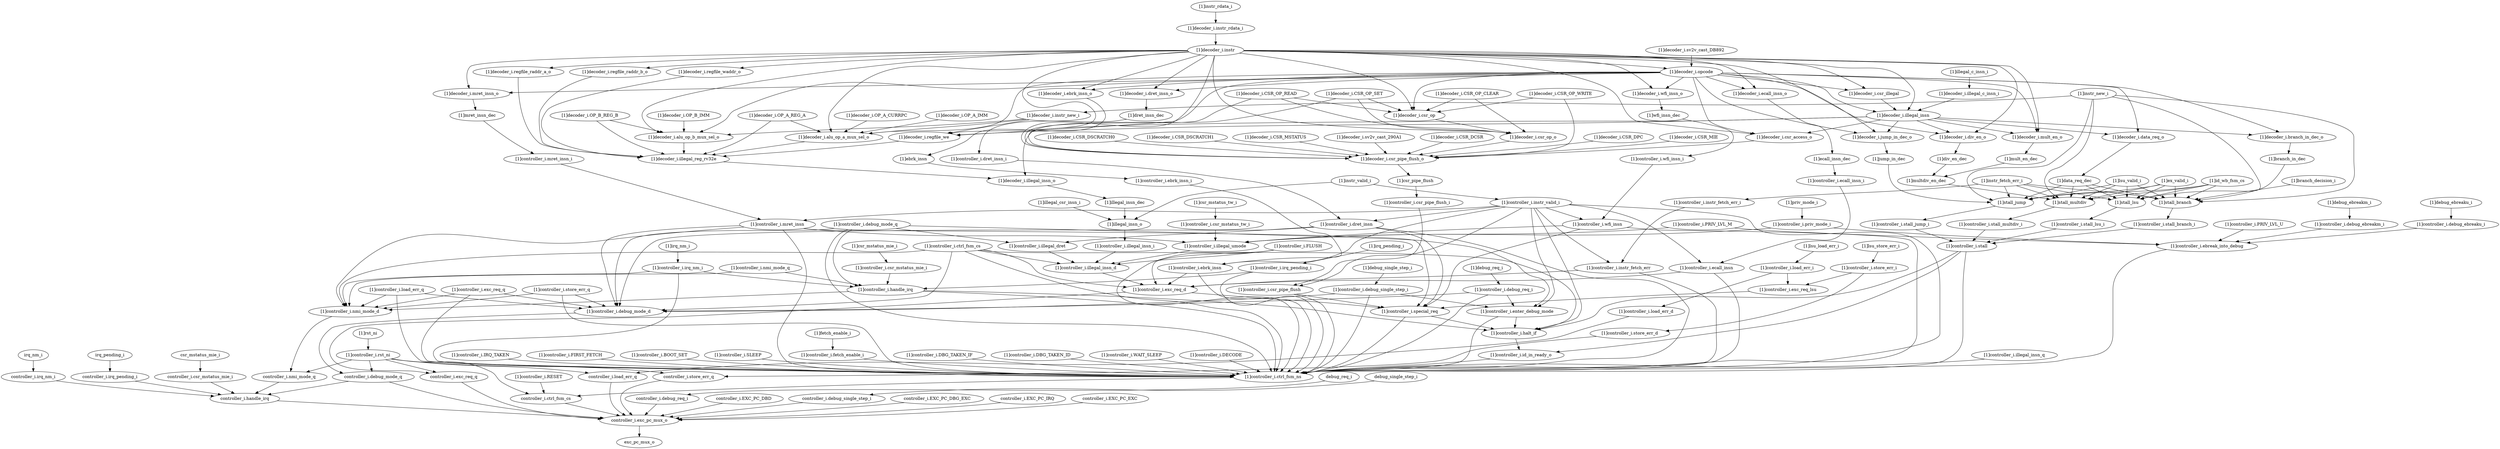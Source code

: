 strict digraph "" {
	"[1]decoder_i.regfile_waddr_o"	 [complexity=46,
		importance=0.599886402201,
		rank=0.0130410087435];
	"[1]decoder_i.illegal_reg_rv32e"	 [complexity=37,
		importance=0.59838646746,
		rank=0.0161726072286];
	"[1]decoder_i.regfile_waddr_o" -> "[1]decoder_i.illegal_reg_rv32e";
	"[1]controller_i.store_err_d"	 [complexity=5,
		importance=0.0762024153517,
		rank=0.0152404830703];
	"controller_i.store_err_q"	 [complexity=3,
		importance=0.0741454838726,
		rank=0.0247151612909];
	"[1]controller_i.store_err_d" -> "controller_i.store_err_q";
	"[1]controller_i.debug_mode_q"	 [complexity=11,
		importance=0.0621267290072,
		rank=0.0056478844552];
	"[1]controller_i.debug_mode_d"	 [complexity=9,
		importance=0.0593962384299,
		rank=0.00659958204777];
	"[1]controller_i.debug_mode_q" -> "[1]controller_i.debug_mode_d";
	"[1]controller_i.enter_debug_mode"	 [complexity=12,
		importance=0.755379942669,
		rank=0.0629483285557];
	"[1]controller_i.debug_mode_q" -> "[1]controller_i.enter_debug_mode";
	"[1]controller_i.ctrl_fsm_ns"	 [complexity=3,
		importance=0.180592972831,
		rank=0.0601976576104];
	"[1]controller_i.debug_mode_q" -> "[1]controller_i.ctrl_fsm_ns";
	"[1]controller_i.handle_irq"	 [complexity=12,
		importance=0.568580116143,
		rank=0.0473816763452];
	"[1]controller_i.debug_mode_q" -> "[1]controller_i.handle_irq";
	"[1]controller_i.illegal_dret"	 [complexity=30,
		importance=0.582120918192,
		rank=0.0194040306064];
	"[1]controller_i.debug_mode_q" -> "[1]controller_i.illegal_dret";
	"[1]decoder_i.ecall_insn_o"	 [complexity=27,
		importance=0.583429841609,
		rank=0.0216085126522];
	"[1]ecall_insn_dec"	 [complexity=27,
		importance=0.58192305296,
		rank=0.0215527056652];
	"[1]decoder_i.ecall_insn_o" -> "[1]ecall_insn_dec";
	"[1]debug_ebreaku_i"	 [complexity=12,
		importance=0.189444044341,
		rank=0.0157870036951];
	"[1]controller_i.debug_ebreaku_i"	 [complexity=12,
		importance=0.187948081651,
		rank=0.0156623401375];
	"[1]debug_ebreaku_i" -> "[1]controller_i.debug_ebreaku_i";
	"[1]controller_i.store_err_i"	 [complexity=7,
		importance=0.0784463762242,
		rank=0.0112066251749];
	"[1]controller_i.store_err_i" -> "[1]controller_i.store_err_d";
	"[1]controller_i.exc_req_lsu"	 [complexity=17,
		importance=0.573065696387,
		rank=0.0337097468463];
	"[1]controller_i.store_err_i" -> "[1]controller_i.exc_req_lsu";
	"controller_i.nmi_mode_q"	 [complexity=7,
		importance=0.0572152611293,
		rank=0.00817360873275];
	"controller_i.handle_irq"	 [complexity=1,
		importance=0.0544241891674,
		rank=0.0544241891674];
	"controller_i.nmi_mode_q" -> "controller_i.handle_irq";
	"[1]controller_i.store_err_q"	 [complexity=12,
		importance=0.062034213474,
		rank=0.0051695177895];
	"[1]controller_i.store_err_q" -> "[1]controller_i.debug_mode_d";
	"[1]controller_i.nmi_mode_d"	 [complexity=9,
		importance=0.0595783046332,
		rank=0.00661981162591];
	"[1]controller_i.store_err_q" -> "[1]controller_i.nmi_mode_d";
	"[1]controller_i.store_err_q" -> "[1]controller_i.ctrl_fsm_ns";
	"[1]controller_i.ebrk_insn_i"	 [complexity=27,
		importance=0.579673678706,
		rank=0.0214693955076];
	"[1]controller_i.ebrk_insn"	 [complexity=24,
		importance=0.577053070474,
		rank=0.0240438779364];
	"[1]controller_i.ebrk_insn_i" -> "[1]controller_i.ebrk_insn";
	"[1]instr_valid_i"	 [complexity=13,
		importance=0.0656307666505,
		rank=0.00504852051158];
	"[1]controller_i.instr_valid_i"	 [complexity=13,
		importance=0.0641348039601,
		rank=0.00493344645847];
	"[1]instr_valid_i" -> "[1]controller_i.instr_valid_i";
	"[1]illegal_insn_o"	 [complexity=30,
		importance=0.587454033873,
		rank=0.0195818011291];
	"[1]instr_valid_i" -> "[1]illegal_insn_o";
	"controller_i.debug_mode_q"	 [complexity=7,
		importance=0.0571546797447,
		rank=0.00816495424925];
	"[1]controller_i.debug_mode_d" -> "controller_i.debug_mode_q";
	"controller_i.debug_req_i"	 [complexity=2,
		importance=0.0226746776806,
		rank=0.0113373388403];
	"controller_i.exc_pc_mux_o"	 [complexity=0,
		importance=0.0102153584041,
		rank=0.0];
	"controller_i.debug_req_i" -> "controller_i.exc_pc_mux_o";
	"[1]controller_i.instr_valid_i" -> "[1]controller_i.ebrk_insn";
	"[1]controller_i.instr_valid_i" -> "[1]controller_i.enter_debug_mode";
	"[1]controller_i.csr_pipe_flush"	 [complexity=17,
		importance=0.574475283422,
		rank=0.0337926637307];
	"[1]controller_i.instr_valid_i" -> "[1]controller_i.csr_pipe_flush";
	"[1]controller_i.halt_if"	 [complexity=7,
		importance=0.188410906332,
		rank=0.0269158437617];
	"[1]controller_i.instr_valid_i" -> "[1]controller_i.halt_if";
	"[1]controller_i.instr_valid_i" -> "[1]controller_i.ctrl_fsm_ns";
	"[1]controller_i.wfi_insn"	 [complexity=36,
		importance=0.586957797137,
		rank=0.0163043832538];
	"[1]controller_i.instr_valid_i" -> "[1]controller_i.wfi_insn";
	"[1]controller_i.ecall_insn"	 [complexity=24,
		importance=0.577053070474,
		rank=0.0240438779364];
	"[1]controller_i.instr_valid_i" -> "[1]controller_i.ecall_insn";
	"[1]controller_i.instr_fetch_err"	 [complexity=24,
		importance=0.57651043981,
		rank=0.0240212683254];
	"[1]controller_i.instr_valid_i" -> "[1]controller_i.instr_fetch_err";
	"[1]controller_i.mret_insn"	 [complexity=10,
		importance=0.0622648421786,
		rank=0.00622648421786];
	"[1]controller_i.instr_valid_i" -> "[1]controller_i.mret_insn";
	"[1]controller_i.dret_insn"	 [complexity=10,
		importance=0.0622648421786,
		rank=0.00622648421786];
	"[1]controller_i.instr_valid_i" -> "[1]controller_i.dret_insn";
	"[1]decoder_i.illegal_insn"	 [complexity=20,
		importance=0.585321297847,
		rank=0.0292660648923];
	"[1]decoder_i.mult_en_o"	 [complexity=22,
		importance=0.584187969326,
		rank=0.0265539986057];
	"[1]decoder_i.illegal_insn" -> "[1]decoder_i.mult_en_o";
	"[1]decoder_i.regfile_we"	 [complexity=46,
		importance=0.600369169379,
		rank=0.0130515036821];
	"[1]decoder_i.illegal_insn" -> "[1]decoder_i.regfile_we";
	"[1]decoder_i.branch_in_dec_o"	 [complexity=19,
		importance=0.581895022324,
		rank=0.0306260538065];
	"[1]decoder_i.illegal_insn" -> "[1]decoder_i.branch_in_dec_o";
	"[1]decoder_i.csr_access_o"	 [complexity=28,
		importance=1.78899445088,
		rank=0.0638926589599];
	"[1]decoder_i.illegal_insn" -> "[1]decoder_i.csr_access_o";
	"[1]decoder_i.illegal_insn_o"	 [complexity=34,
		importance=0.593355296744,
		rank=0.0174516263748];
	"[1]decoder_i.illegal_insn" -> "[1]decoder_i.illegal_insn_o";
	"[1]decoder_i.jump_in_dec_o"	 [complexity=19,
		importance=0.581662747384,
		rank=0.0306138288097];
	"[1]decoder_i.illegal_insn" -> "[1]decoder_i.jump_in_dec_o";
	"[1]decoder_i.div_en_o"	 [complexity=22,
		importance=0.584187969326,
		rank=0.0265539986057];
	"[1]decoder_i.illegal_insn" -> "[1]decoder_i.div_en_o";
	"[1]decoder_i.data_req_o"	 [complexity=21,
		importance=1.15929060167,
		rank=0.055204314365];
	"[1]decoder_i.illegal_insn" -> "[1]decoder_i.data_req_o";
	"[1]controller_i.debug_single_step_i"	 [complexity=11,
		importance=0.121036437732,
		rank=0.0110033125211];
	"[1]controller_i.debug_single_step_i" -> "[1]controller_i.debug_mode_d";
	"[1]controller_i.debug_single_step_i" -> "[1]controller_i.enter_debug_mode";
	"[1]controller_i.debug_single_step_i" -> "[1]controller_i.ctrl_fsm_ns";
	"[1]debug_req_i"	 [complexity=11,
		importance=0.122532400423,
		rank=0.0111393091293];
	"[1]controller_i.debug_req_i"	 [complexity=11,
		importance=0.121036437732,
		rank=0.0110033125211];
	"[1]debug_req_i" -> "[1]controller_i.debug_req_i";
	"[1]decoder_i.CSR_DPC"	 [complexity=32,
		importance=0.597254109776,
		rank=0.0186641909305];
	"[1]decoder_i.csr_pipe_flush_o"	 [complexity=20,
		importance=0.595758147085,
		rank=0.0297879073543];
	"[1]decoder_i.CSR_DPC" -> "[1]decoder_i.csr_pipe_flush_o";
	"controller_i.csr_mstatus_mie_i"	 [complexity=7,
		importance=0.0566681500399,
		rank=0.0080954500057];
	"controller_i.csr_mstatus_mie_i" -> "controller_i.handle_irq";
	"[1]controller_i.RESET"	 [complexity=3,
		importance=0.165418506762,
		rank=0.0551395022539];
	"controller_i.ctrl_fsm_cs"	 [complexity=1,
		importance=0.163922544071,
		rank=0.163922544071];
	"[1]controller_i.RESET" -> "controller_i.ctrl_fsm_cs";
	"[1]instr_rdata_i"	 [complexity=19,
		importance=0.0766864012793,
		rank=0.00403612638312];
	"[1]decoder_i.instr_rdata_i"	 [complexity=19,
		importance=0.0751904385889,
		rank=0.00395739150468];
	"[1]instr_rdata_i" -> "[1]decoder_i.instr_rdata_i";
	"[1]instr_new_i"	 [complexity=19,
		importance=0.579112484216,
		rank=0.0304796044324];
	"[1]decoder_i.instr_new_i"	 [complexity=49,
		importance=3.61203721592,
		rank=0.0737150452228];
	"[1]instr_new_i" -> "[1]decoder_i.instr_new_i";
	"[1]stall_lsu"	 [complexity=17,
		importance=0.576824924258,
		rank=0.0339308778975];
	"[1]instr_new_i" -> "[1]stall_lsu";
	"[1]stall_jump"	 [complexity=17,
		importance=0.577616521526,
		rank=0.0339774424427];
	"[1]instr_new_i" -> "[1]stall_jump";
	"[1]stall_branch"	 [complexity=17,
		importance=0.577841786472,
		rank=0.0339906933219];
	"[1]instr_new_i" -> "[1]stall_branch";
	"[1]stall_multdiv"	 [complexity=17,
		importance=0.577406386894,
		rank=0.033965081582];
	"[1]instr_new_i" -> "[1]stall_multdiv";
	"[1]rst_ni"	 [complexity=8,
		importance=0.117394784643,
		rank=0.0146743480804];
	"[1]controller_i.rst_ni"	 [complexity=8,
		importance=0.115898821953,
		rank=0.0144873527441];
	"[1]rst_ni" -> "[1]controller_i.rst_ni";
	"[1]controller_i.ebrk_insn" -> "[1]controller_i.ctrl_fsm_ns";
	"[1]controller_i.exc_req_d"	 [complexity=17,
		importance=0.574184466725,
		rank=0.0337755568662];
	"[1]controller_i.ebrk_insn" -> "[1]controller_i.exc_req_d";
	"[1]decoder_i.csr_op"	 [complexity=35,
		importance=8.94977306667,
		rank=0.255707801905];
	"[1]decoder_i.csr_op_o"	 [complexity=28,
		importance=2.98239498734,
		rank=0.106514106691];
	"[1]decoder_i.csr_op" -> "[1]decoder_i.csr_op_o";
	"[1]mult_en_dec"	 [complexity=22,
		importance=0.582449891109,
		rank=0.0264749950504];
	"[1]decoder_i.mult_en_o" -> "[1]mult_en_dec";
	"[1]controller_i.enter_debug_mode" -> "[1]controller_i.halt_if";
	"[1]controller_i.enter_debug_mode" -> "[1]controller_i.ctrl_fsm_ns";
	"[1]controller_i.ctrl_fsm_cs"	 [complexity=10,
		importance=0.24827712173,
		rank=0.024827712173];
	"[1]controller_i.ctrl_fsm_cs" -> "[1]controller_i.debug_mode_d";
	"[1]controller_i.ctrl_fsm_cs" -> "[1]controller_i.nmi_mode_d";
	"[1]controller_i.ctrl_fsm_cs" -> "[1]controller_i.halt_if";
	"[1]controller_i.ctrl_fsm_cs" -> "[1]controller_i.ctrl_fsm_ns";
	"[1]controller_i.ctrl_fsm_cs" -> "[1]controller_i.exc_req_d";
	"[1]controller_i.illegal_insn_d"	 [complexity=24,
		importance=0.580369831338,
		rank=0.0241820763058];
	"[1]controller_i.ctrl_fsm_cs" -> "[1]controller_i.illegal_insn_d";
	"[1]controller_i.debug_req_i" -> "[1]controller_i.debug_mode_d";
	"[1]controller_i.debug_req_i" -> "[1]controller_i.enter_debug_mode";
	"[1]controller_i.debug_req_i" -> "[1]controller_i.ctrl_fsm_ns";
	"[1]ex_valid_i"	 [complexity=21,
		importance=0.579112484216,
		rank=0.0275767849627];
	"[1]ex_valid_i" -> "[1]stall_lsu";
	"[1]ex_valid_i" -> "[1]stall_jump";
	"[1]ex_valid_i" -> "[1]stall_branch";
	"[1]ex_valid_i" -> "[1]stall_multdiv";
	"[1]controller_i.csr_pipe_flush" -> "[1]controller_i.ctrl_fsm_ns";
	"[1]controller_i.special_req"	 [complexity=10,
		importance=0.570541280968,
		rank=0.0570541280968];
	"[1]controller_i.csr_pipe_flush" -> "[1]controller_i.special_req";
	"controller_i.EXC_PC_DBD"	 [complexity=4,
		importance=0.0321420379026,
		rank=0.00803550947566];
	"controller_i.EXC_PC_DBD" -> "controller_i.exc_pc_mux_o";
	"[1]decoder_i.instr_new_i" -> "[1]decoder_i.regfile_we";
	"[1]decoder_i.alu_op_a_mux_sel_o"	 [complexity=46,
		importance=0.602488925264,
		rank=0.0130975853318];
	"[1]decoder_i.instr_new_i" -> "[1]decoder_i.alu_op_a_mux_sel_o";
	"[1]decoder_i.alu_op_b_mux_sel_o"	 [complexity=46,
		importance=0.601750314151,
		rank=0.0130815285685];
	"[1]decoder_i.instr_new_i" -> "[1]decoder_i.alu_op_b_mux_sel_o";
	"[1]decoder_i.ebrk_insn_o"	 [complexity=27,
		importance=0.583429841609,
		rank=0.0216085126522];
	"[1]ebrk_insn"	 [complexity=27,
		importance=0.58192305296,
		rank=0.0215527056652];
	"[1]decoder_i.ebrk_insn_o" -> "[1]ebrk_insn";
	"[1]decoder_i.illegal_c_insn_i"	 [complexity=21,
		importance=0.587565258719,
		rank=0.0279792980342];
	"[1]decoder_i.illegal_c_insn_i" -> "[1]decoder_i.illegal_insn";
	"[1]illegal_c_insn_i"	 [complexity=21,
		importance=0.589061221409,
		rank=0.0280505343528];
	"[1]illegal_c_insn_i" -> "[1]decoder_i.illegal_c_insn_i";
	"[1]controller_i.nmi_mode_d" -> "controller_i.nmi_mode_q";
	"[1]controller_i.dret_insn_i"	 [complexity=13,
		importance=0.0648854504104,
		rank=0.00499118849311];
	"[1]controller_i.dret_insn_i" -> "[1]controller_i.dret_insn";
	"[1]decoder_i.regfile_we" -> "[1]decoder_i.illegal_reg_rv32e";
	"[1]csr_mstatus_tw_i"	 [complexity=36,
		importance=0.587829116951,
		rank=0.016328586582];
	"[1]controller_i.csr_mstatus_tw_i"	 [complexity=36,
		importance=0.58633315426,
		rank=0.0162870320628];
	"[1]csr_mstatus_tw_i" -> "[1]controller_i.csr_mstatus_tw_i";
	"[1]controller_i.illegal_insn_q"	 [complexity=4,
		importance=0.183751897156,
		rank=0.045937974289];
	"[1]controller_i.illegal_insn_q" -> "[1]controller_i.ctrl_fsm_ns";
	"[1]decoder_i.OP_A_IMM"	 [complexity=52,
		importance=1.80896273848,
		rank=0.0347877449708];
	"[1]decoder_i.OP_A_IMM" -> "[1]decoder_i.alu_op_a_mux_sel_o";
	"[1]controller_i.ecall_insn_i"	 [complexity=27,
		importance=0.579673678706,
		rank=0.0214693955076];
	"[1]ecall_insn_dec" -> "[1]controller_i.ecall_insn_i";
	"[1]decoder_i.CSR_OP_WRITE"	 [complexity=37,
		importance=8.95126902936,
		rank=0.241926189983];
	"[1]decoder_i.CSR_OP_WRITE" -> "[1]decoder_i.csr_op";
	"[1]decoder_i.CSR_OP_WRITE" -> "[1]decoder_i.csr_pipe_flush_o";
	"[1]controller_i.instr_fetch_err_i"	 [complexity=27,
		importance=0.578045770826,
		rank=0.0214091026232];
	"[1]controller_i.instr_fetch_err_i" -> "[1]controller_i.instr_fetch_err";
	"[1]decoder_i.regfile_raddr_a_o"	 [complexity=46,
		importance=0.599886402201,
		rank=0.0130410087435];
	"[1]decoder_i.regfile_raddr_a_o" -> "[1]decoder_i.illegal_reg_rv32e";
	"[1]branch_in_dec"	 [complexity=19,
		importance=0.580190199442,
		rank=0.0305363262864];
	"[1]decoder_i.branch_in_dec_o" -> "[1]branch_in_dec";
	"[1]controller_i.IRQ_TAKEN"	 [complexity=9,
		importance=0.543274881184,
		rank=0.0603638756871];
	"[1]controller_i.IRQ_TAKEN" -> "[1]controller_i.ctrl_fsm_ns";
	"[1]controller_i.FIRST_FETCH"	 [complexity=7,
		importance=0.362681908353,
		rank=0.0518117011933];
	"[1]controller_i.FIRST_FETCH" -> "[1]controller_i.ctrl_fsm_ns";
	"[1]controller_i.stall_lsu_i"	 [complexity=17,
		importance=0.574740935951,
		rank=0.03380829035];
	"[1]stall_lsu" -> "[1]controller_i.stall_lsu_i";
	"[1]decoder_i.illegal_reg_rv32e" -> "[1]decoder_i.illegal_insn_o";
	"[1]controller_i.BOOT_SET"	 [complexity=5,
		importance=0.182088935522,
		rank=0.0364177871043];
	"[1]controller_i.BOOT_SET" -> "[1]controller_i.ctrl_fsm_ns";
	"[1]controller_i.illegal_insn_i"	 [complexity=30,
		importance=0.583727918247,
		rank=0.0194575972749];
	"[1]illegal_insn_o" -> "[1]controller_i.illegal_insn_i";
	"[1]controller_i.SLEEP"	 [complexity=5,
		importance=0.182088935522,
		rank=0.0364177871043];
	"[1]controller_i.SLEEP" -> "[1]controller_i.ctrl_fsm_ns";
	"[1]controller_i.csr_mstatus_mie_i"	 [complexity=18,
		importance=0.570824077015,
		rank=0.0317124487231];
	"[1]controller_i.csr_mstatus_mie_i" -> "[1]controller_i.handle_irq";
	"[1]decoder_i.csr_access_o" -> "[1]decoder_i.csr_pipe_flush_o";
	"[1]controller_i.priv_mode_i"	 [complexity=12,
		importance=0.187948081651,
		rank=0.0156623401375];
	"[1]controller_i.illegal_umode"	 [complexity=30,
		importance=0.584089193388,
		rank=0.0194696397796];
	"[1]controller_i.priv_mode_i" -> "[1]controller_i.illegal_umode";
	"[1]controller_i.ebreak_into_debug"	 [complexity=5,
		importance=0.185704120778,
		rank=0.0371408241556];
	"[1]controller_i.priv_mode_i" -> "[1]controller_i.ebreak_into_debug";
	"controller_i.debug_mode_q" -> "controller_i.handle_irq";
	"controller_i.debug_mode_q" -> "controller_i.exc_pc_mux_o";
	"[1]decoder_i.CSR_MIE"	 [complexity=26,
		importance=0.597254109776,
		rank=0.0229713119145];
	"[1]decoder_i.CSR_MIE" -> "[1]decoder_i.csr_pipe_flush_o";
	"[1]decoder_i.dret_insn_o"	 [complexity=13,
		importance=0.0686416133136,
		rank=0.00528012410105];
	"[1]dret_insn_dec"	 [complexity=13,
		importance=0.0671348246648,
		rank=0.00516421728191];
	"[1]decoder_i.dret_insn_o" -> "[1]dret_insn_dec";
	"[1]decoder_i.wfi_insn_o"	 [complexity=39,
		importance=0.593334568272,
		rank=0.0152137068788];
	"[1]wfi_insn_dec"	 [complexity=39,
		importance=0.591827779623,
		rank=0.0151750712724];
	"[1]decoder_i.wfi_insn_o" -> "[1]wfi_insn_dec";
	"[1]id_wb_fsm_cs"	 [complexity=18,
		importance=1.15917679593,
		rank=0.0643987108849];
	"[1]id_wb_fsm_cs" -> "[1]stall_lsu";
	"[1]id_wb_fsm_cs" -> "[1]stall_jump";
	"[1]id_wb_fsm_cs" -> "[1]stall_branch";
	"[1]id_wb_fsm_cs" -> "[1]stall_multdiv";
	irq_nm_i	 [complexity=7,
		importance=0.0581641127303,
		rank=0.00830915896147];
	"controller_i.irq_nm_i"	 [complexity=7,
		importance=0.0566681500399,
		rank=0.0080954500057];
	irq_nm_i -> "controller_i.irq_nm_i";
	"[1]controller_i.PRIV_LVL_U"	 [complexity=12,
		importance=0.187200083469,
		rank=0.0156000069557];
	"[1]controller_i.PRIV_LVL_U" -> "[1]controller_i.ebreak_into_debug";
	"[1]controller_i.id_in_ready_o"	 [complexity=4,
		importance=0.183702277914,
		rank=0.0459255694785];
	"[1]controller_i.halt_if" -> "[1]controller_i.id_in_ready_o";
	"[1]decoder_i.CSR_DSCRATCH0"	 [complexity=32,
		importance=0.597254109776,
		rank=0.0186641909305];
	"[1]decoder_i.CSR_DSCRATCH0" -> "[1]decoder_i.csr_pipe_flush_o";
	"[1]controller_i.stall_branch_i"	 [complexity=17,
		importance=0.575079853124,
		rank=0.0338282266544];
	"[1]controller_i.stall"	 [complexity=12,
		importance=0.572202947571,
		rank=0.0476835789642];
	"[1]controller_i.stall_branch_i" -> "[1]controller_i.stall";
	"[1]controller_i.PRIV_LVL_M"	 [complexity=12,
		importance=0.187200083469,
		rank=0.0156000069557];
	"[1]controller_i.PRIV_LVL_M" -> "[1]controller_i.illegal_umode";
	"[1]controller_i.PRIV_LVL_M" -> "[1]controller_i.ebreak_into_debug";
	"[1]decoder_i.CSR_OP_READ"	 [complexity=37,
		importance=8.95126902936,
		rank=0.241926189983];
	"[1]decoder_i.CSR_OP_READ" -> "[1]decoder_i.csr_op";
	"[1]decoder_i.CSR_OP_READ" -> "[1]decoder_i.csr_pipe_flush_o";
	"[1]decoder_i.CSR_OP_READ" -> "[1]decoder_i.csr_op_o";
	"[1]controller_i.ctrl_fsm_ns" -> "controller_i.ctrl_fsm_cs";
	"[1]controller_i.exc_req_lsu" -> "[1]controller_i.special_req";
	exc_pc_mux_o	 [complexity=0,
		importance=0.00440282035758,
		rank=0.0];
	"[1]dret_insn_dec" -> "[1]controller_i.dret_insn_i";
	"[1]controller_i.illegal_umode" -> "[1]controller_i.illegal_insn_d";
	"[1]lsu_valid_i"	 [complexity=21,
		importance=0.579112484216,
		rank=0.0275767849627];
	"[1]lsu_valid_i" -> "[1]stall_lsu";
	"[1]lsu_valid_i" -> "[1]stall_jump";
	"[1]lsu_valid_i" -> "[1]stall_branch";
	"[1]lsu_valid_i" -> "[1]stall_multdiv";
	"[1]illegal_csr_insn_i"	 [complexity=34,
		importance=0.588949996563,
		rank=0.0173220587224];
	"[1]illegal_csr_insn_i" -> "[1]illegal_insn_o";
	"[1]decoder_i.CSR_DSCRATCH1"	 [complexity=32,
		importance=0.597254109776,
		rank=0.0186641909305];
	"[1]decoder_i.CSR_DSCRATCH1" -> "[1]decoder_i.csr_pipe_flush_o";
	"[1]fetch_enable_i"	 [complexity=4,
		importance=0.184332896394,
		rank=0.0460832240985];
	"[1]controller_i.fetch_enable_i"	 [complexity=4,
		importance=0.182836933704,
		rank=0.0457092334259];
	"[1]fetch_enable_i" -> "[1]controller_i.fetch_enable_i";
	"[1]data_req_dec"	 [complexity=21,
		importance=1.15758289693,
		rank=0.0551229950918];
	"[1]data_req_dec" -> "[1]stall_lsu";
	"[1]data_req_dec" -> "[1]stall_jump";
	"[1]data_req_dec" -> "[1]stall_branch";
	"[1]data_req_dec" -> "[1]stall_multdiv";
	"[1]controller_i.exc_req_d" -> "[1]controller_i.special_req";
	"controller_i.exc_req_q"	 [complexity=3,
		importance=0.0740274172631,
		rank=0.0246758057544];
	"[1]controller_i.exc_req_d" -> "controller_i.exc_req_q";
	"[1]controller_i.stall_jump_i"	 [complexity=17,
		importance=0.575004772505,
		rank=0.0338238101473];
	"[1]stall_jump" -> "[1]controller_i.stall_jump_i";
	"[1]irq_nm_i"	 [complexity=18,
		importance=0.572320039706,
		rank=0.0317955577614];
	"[1]controller_i.irq_nm_i"	 [complexity=18,
		importance=0.570824077015,
		rank=0.0317124487231];
	"[1]irq_nm_i" -> "[1]controller_i.irq_nm_i";
	"[1]controller_i.DBG_TAKEN_IF"	 [complexity=9,
		importance=0.543274881184,
		rank=0.0603638756871];
	"[1]controller_i.DBG_TAKEN_IF" -> "[1]controller_i.ctrl_fsm_ns";
	"[1]controller_i.DBG_TAKEN_ID"	 [complexity=5,
		importance=0.182088935522,
		rank=0.0364177871043];
	"[1]controller_i.DBG_TAKEN_ID" -> "[1]controller_i.ctrl_fsm_ns";
	"[1]decoder_i.regfile_raddr_b_o"	 [complexity=46,
		importance=0.599886402201,
		rank=0.0130410087435];
	"[1]decoder_i.regfile_raddr_b_o" -> "[1]decoder_i.illegal_reg_rv32e";
	"[1]csr_mstatus_mie_i"	 [complexity=18,
		importance=0.572320039706,
		rank=0.0317955577614];
	"[1]csr_mstatus_mie_i" -> "[1]controller_i.csr_mstatus_mie_i";
	"[1]branch_in_dec" -> "[1]stall_branch";
	"[1]instr_fetch_err_i"	 [complexity=19,
		importance=0.579112484216,
		rank=0.0304796044324];
	"[1]instr_fetch_err_i" -> "[1]controller_i.instr_fetch_err_i";
	"[1]instr_fetch_err_i" -> "[1]stall_lsu";
	"[1]instr_fetch_err_i" -> "[1]stall_jump";
	"[1]instr_fetch_err_i" -> "[1]stall_branch";
	"[1]instr_fetch_err_i" -> "[1]stall_multdiv";
	"[1]illegal_insn_dec"	 [complexity=34,
		importance=0.590418601099,
		rank=0.0173652529735];
	"[1]decoder_i.illegal_insn_o" -> "[1]illegal_insn_dec";
	"[1]jump_in_dec"	 [complexity=19,
		importance=0.579962598019,
		rank=0.0305243472641];
	"[1]decoder_i.jump_in_dec_o" -> "[1]jump_in_dec";
	"[1]controller_i.exc_req_q"	 [complexity=12,
		importance=0.0619161468645,
		rank=0.00515967890537];
	"[1]controller_i.exc_req_q" -> "[1]controller_i.debug_mode_d";
	"[1]controller_i.exc_req_q" -> "[1]controller_i.nmi_mode_d";
	"[1]controller_i.exc_req_q" -> "[1]controller_i.ctrl_fsm_ns";
	"[1]controller_i.csr_mstatus_tw_i" -> "[1]controller_i.illegal_umode";
	"[1]controller_i.nmi_mode_q"	 [complexity=18,
		importance=0.571371188105,
		rank=0.0317428437836];
	"[1]controller_i.nmi_mode_q" -> "[1]controller_i.nmi_mode_d";
	"[1]controller_i.nmi_mode_q" -> "[1]controller_i.handle_irq";
	"[1]decoder_i.instr"	 [complexity=17,
		importance=0.0733204768075,
		rank=0.00431296922397];
	"[1]decoder_i.instr_rdata_i" -> "[1]decoder_i.instr";
	"[1]decoder_i.OP_A_CURRPC"	 [complexity=58,
		importance=3.61642951427,
		rank=0.0623522330047];
	"[1]decoder_i.OP_A_CURRPC" -> "[1]decoder_i.alu_op_a_mux_sel_o";
	"[1]controller_i.id_in_ready_o" -> "[1]controller_i.ctrl_fsm_ns";
	"[1]controller_i.special_req" -> "[1]controller_i.halt_if";
	"[1]controller_i.special_req" -> "[1]controller_i.ctrl_fsm_ns";
	"[1]div_en_dec"	 [complexity=22,
		importance=0.582449891109,
		rank=0.0264749950504];
	"[1]decoder_i.div_en_o" -> "[1]div_en_dec";
	"[1]controller_i.wfi_insn" -> "[1]controller_i.ctrl_fsm_ns";
	"[1]controller_i.wfi_insn" -> "[1]controller_i.illegal_umode";
	"[1]controller_i.wfi_insn" -> "[1]controller_i.special_req";
	"[1]debug_single_step_i"	 [complexity=11,
		importance=0.122532400423,
		rank=0.0111393091293];
	"[1]debug_single_step_i" -> "[1]controller_i.debug_single_step_i";
	debug_single_step_i	 [complexity=2,
		importance=0.024170640371,
		rank=0.0120853201855];
	"controller_i.debug_single_step_i"	 [complexity=2,
		importance=0.0226746776806,
		rank=0.0113373388403];
	debug_single_step_i -> "controller_i.debug_single_step_i";
	"[1]decoder_i.CSR_MSTATUS"	 [complexity=26,
		importance=0.597254109776,
		rank=0.0229713119145];
	"[1]decoder_i.CSR_MSTATUS" -> "[1]decoder_i.csr_pipe_flush_o";
	"[1]controller_i.ebreak_into_debug" -> "[1]controller_i.ctrl_fsm_ns";
	"[1]irq_pending_i"	 [complexity=18,
		importance=0.572320039706,
		rank=0.0317955577614];
	"[1]controller_i.irq_pending_i"	 [complexity=18,
		importance=0.570824077015,
		rank=0.0317124487231];
	"[1]irq_pending_i" -> "[1]controller_i.irq_pending_i";
	"[1]illegal_insn_dec" -> "[1]illegal_insn_o";
	"controller_i.EXC_PC_DBG_EXC"	 [complexity=4,
		importance=0.0117113210945,
		rank=0.00292783027363];
	"controller_i.EXC_PC_DBG_EXC" -> "controller_i.exc_pc_mux_o";
	csr_mstatus_mie_i	 [complexity=7,
		importance=0.0581641127303,
		rank=0.00830915896147];
	csr_mstatus_mie_i -> "controller_i.csr_mstatus_mie_i";
	"[1]decoder_i.alu_op_a_mux_sel_o" -> "[1]decoder_i.illegal_reg_rv32e";
	"[1]controller_i.handle_irq" -> "[1]controller_i.nmi_mode_d";
	"[1]controller_i.handle_irq" -> "[1]controller_i.halt_if";
	"[1]controller_i.handle_irq" -> "[1]controller_i.ctrl_fsm_ns";
	"[1]controller_i.load_err_q"	 [complexity=12,
		importance=0.0619874584232,
		rank=0.00516562153526];
	"[1]controller_i.load_err_q" -> "[1]controller_i.debug_mode_d";
	"[1]controller_i.load_err_q" -> "[1]controller_i.nmi_mode_d";
	"[1]controller_i.load_err_q" -> "[1]controller_i.ctrl_fsm_ns";
	"[1]controller_i.load_err_i"	 [complexity=20,
		importance=0.574935658168,
		rank=0.0287467829084];
	"[1]controller_i.load_err_i" -> "[1]controller_i.exc_req_lsu";
	"[1]controller_i.load_err_d"	 [complexity=5,
		importance=0.0760621754521,
		rank=0.0152124350904];
	"[1]controller_i.load_err_i" -> "[1]controller_i.load_err_d";
	"controller_i.load_err_q"	 [complexity=3,
		importance=0.0740987288218,
		rank=0.0246995762739];
	"[1]controller_i.load_err_d" -> "controller_i.load_err_q";
	debug_req_i	 [complexity=2,
		importance=0.024170640371,
		rank=0.0120853201855];
	debug_req_i -> "controller_i.debug_req_i";
	"[1]controller_i.ecall_insn" -> "[1]controller_i.ctrl_fsm_ns";
	"[1]controller_i.ecall_insn" -> "[1]controller_i.exc_req_d";
	"[1]decoder_i.opcode"	 [complexity=14,
		importance=0.0708895462373,
		rank=0.00506353901695];
	"[1]decoder_i.opcode" -> "[1]decoder_i.ecall_insn_o";
	"[1]decoder_i.opcode" -> "[1]decoder_i.illegal_insn";
	"[1]decoder_i.opcode" -> "[1]decoder_i.csr_op";
	"[1]decoder_i.opcode" -> "[1]decoder_i.mult_en_o";
	"[1]decoder_i.opcode" -> "[1]decoder_i.ebrk_insn_o";
	"[1]decoder_i.opcode" -> "[1]decoder_i.regfile_we";
	"[1]decoder_i.opcode" -> "[1]decoder_i.branch_in_dec_o";
	"[1]decoder_i.opcode" -> "[1]decoder_i.csr_access_o";
	"[1]decoder_i.opcode" -> "[1]decoder_i.dret_insn_o";
	"[1]decoder_i.opcode" -> "[1]decoder_i.wfi_insn_o";
	"[1]decoder_i.opcode" -> "[1]decoder_i.jump_in_dec_o";
	"[1]decoder_i.opcode" -> "[1]decoder_i.div_en_o";
	"[1]decoder_i.opcode" -> "[1]decoder_i.alu_op_a_mux_sel_o";
	"[1]decoder_i.opcode" -> "[1]decoder_i.data_req_o";
	"[1]decoder_i.opcode" -> "[1]decoder_i.alu_op_b_mux_sel_o";
	"[1]decoder_i.mret_insn_o"	 [complexity=13,
		importance=0.0686416133136,
		rank=0.00528012410105];
	"[1]decoder_i.opcode" -> "[1]decoder_i.mret_insn_o";
	"[1]decoder_i.csr_illegal"	 [complexity=22,
		importance=0.586828086495,
		rank=0.0266740039316];
	"[1]decoder_i.opcode" -> "[1]decoder_i.csr_illegal";
	"[1]decoder_i.OP_B_IMM"	 [complexity=76,
		importance=23.4697582146,
		rank=0.308812608086];
	"[1]decoder_i.OP_B_IMM" -> "[1]decoder_i.alu_op_b_mux_sel_o";
	"controller_i.load_err_q" -> "controller_i.exc_pc_mux_o";
	"[1]decoder_i.instr" -> "[1]decoder_i.regfile_waddr_o";
	"[1]decoder_i.instr" -> "[1]decoder_i.ecall_insn_o";
	"[1]decoder_i.instr" -> "[1]decoder_i.illegal_insn";
	"[1]decoder_i.instr" -> "[1]decoder_i.csr_op";
	"[1]decoder_i.instr" -> "[1]decoder_i.mult_en_o";
	"[1]decoder_i.instr" -> "[1]decoder_i.ebrk_insn_o";
	"[1]decoder_i.instr" -> "[1]decoder_i.regfile_we";
	"[1]decoder_i.instr" -> "[1]decoder_i.regfile_raddr_a_o";
	"[1]decoder_i.instr" -> "[1]decoder_i.csr_access_o";
	"[1]decoder_i.instr" -> "[1]decoder_i.dret_insn_o";
	"[1]decoder_i.instr" -> "[1]decoder_i.wfi_insn_o";
	"[1]decoder_i.instr" -> "[1]decoder_i.regfile_raddr_b_o";
	"[1]decoder_i.instr" -> "[1]decoder_i.jump_in_dec_o";
	"[1]decoder_i.instr" -> "[1]decoder_i.div_en_o";
	"[1]decoder_i.instr" -> "[1]decoder_i.alu_op_a_mux_sel_o";
	"[1]decoder_i.instr" -> "[1]decoder_i.opcode";
	"[1]decoder_i.instr" -> "[1]decoder_i.csr_pipe_flush_o";
	"[1]decoder_i.instr" -> "[1]decoder_i.alu_op_b_mux_sel_o";
	"[1]decoder_i.instr" -> "[1]decoder_i.mret_insn_o";
	"[1]decoder_i.instr" -> "[1]decoder_i.csr_op_o";
	"[1]decoder_i.instr" -> "[1]decoder_i.csr_illegal";
	"[1]stall_branch" -> "[1]controller_i.stall_branch_i";
	"[1]branch_decision_i"	 [complexity=19,
		importance=0.579337749162,
		rank=0.0304914604822];
	"[1]branch_decision_i" -> "[1]stall_branch";
	"controller_i.store_err_q" -> "controller_i.exc_pc_mux_o";
	"[1]controller_i.rst_ni" -> "controller_i.nmi_mode_q";
	"[1]controller_i.rst_ni" -> "controller_i.debug_mode_q";
	"[1]controller_i.rst_ni" -> "controller_i.load_err_q";
	"[1]controller_i.rst_ni" -> "controller_i.store_err_q";
	"[1]controller_i.rst_ni" -> "controller_i.ctrl_fsm_cs";
	"[1]controller_i.rst_ni" -> "controller_i.exc_req_q";
	"[1]mret_insn_dec"	 [complexity=13,
		importance=0.0671348246648,
		rank=0.00516421728191];
	"[1]controller_i.mret_insn_i"	 [complexity=13,
		importance=0.0648854504104,
		rank=0.00499118849311];
	"[1]mret_insn_dec" -> "[1]controller_i.mret_insn_i";
	"[1]decoder_i.CSR_OP_CLEAR"	 [complexity=37,
		importance=8.95126902936,
		rank=0.241926189983];
	"[1]decoder_i.CSR_OP_CLEAR" -> "[1]decoder_i.csr_op";
	"[1]decoder_i.CSR_OP_CLEAR" -> "[1]decoder_i.csr_op_o";
	"[1]controller_i.mret_insn_i" -> "[1]controller_i.mret_insn";
	"[1]controller_i.stall" -> "[1]controller_i.halt_if";
	"[1]controller_i.stall" -> "[1]controller_i.ctrl_fsm_ns";
	"[1]controller_i.stall" -> "[1]controller_i.id_in_ready_o";
	"[1]lsu_load_err_i"	 [complexity=20,
		importance=0.576431620858,
		rank=0.0288215810429];
	"[1]lsu_load_err_i" -> "[1]controller_i.load_err_i";
	"[1]decoder_i.sv2v_cast_290A1"	 [complexity=38,
		importance=3.5760448452,
		rank=0.0941064432948];
	"[1]decoder_i.sv2v_cast_290A1" -> "[1]decoder_i.csr_pipe_flush_o";
	"[1]controller_i.wfi_insn_i"	 [complexity=39,
		importance=0.589578405369,
		rank=0.0151173950094];
	"[1]wfi_insn_dec" -> "[1]controller_i.wfi_insn_i";
	"[1]controller_i.ecall_insn_i" -> "[1]controller_i.ecall_insn";
	"[1]csr_pipe_flush"	 [complexity=20,
		importance=0.585733588789,
		rank=0.0292866794394];
	"[1]controller_i.csr_pipe_flush_i"	 [complexity=20,
		importance=0.579225658557,
		rank=0.0289612829278];
	"[1]csr_pipe_flush" -> "[1]controller_i.csr_pipe_flush_i";
	"[1]decoder_i.OP_A_REG_A"	 [complexity=64,
		importance=28.3184754501,
		rank=0.442476178908];
	"[1]decoder_i.OP_A_REG_A" -> "[1]decoder_i.illegal_reg_rv32e";
	"[1]decoder_i.OP_A_REG_A" -> "[1]decoder_i.alu_op_a_mux_sel_o";
	"[1]controller_i.stall_multdiv_i"	 [complexity=17,
		importance=0.574934763703,
		rank=0.0338196919826];
	"[1]controller_i.stall_multdiv_i" -> "[1]controller_i.stall";
	"[1]stall_multdiv" -> "[1]controller_i.stall_multdiv_i";
	irq_pending_i	 [complexity=7,
		importance=0.0581641127303,
		rank=0.00830915896147];
	"controller_i.irq_pending_i"	 [complexity=7,
		importance=0.0566681500399,
		rank=0.0080954500057];
	irq_pending_i -> "controller_i.irq_pending_i";
	"controller_i.handle_irq" -> "controller_i.exc_pc_mux_o";
	"controller_i.exc_pc_mux_o" -> exc_pc_mux_o;
	"[1]ebrk_insn" -> "[1]controller_i.ebrk_insn_i";
	"[1]controller_i.WAIT_SLEEP"	 [complexity=5,
		importance=0.182088935522,
		rank=0.0364177871043];
	"[1]controller_i.WAIT_SLEEP" -> "[1]controller_i.ctrl_fsm_ns";
	"[1]controller_i.stall_jump_i" -> "[1]controller_i.stall";
	"[1]controller_i.FLUSH"	 [complexity=30,
		importance=0.581865794029,
		rank=0.0193955264676];
	"[1]controller_i.FLUSH" -> "[1]controller_i.ctrl_fsm_ns";
	"[1]controller_i.FLUSH" -> "[1]controller_i.exc_req_d";
	"[1]controller_i.FLUSH" -> "[1]controller_i.illegal_insn_d";
	"controller_i.irq_nm_i" -> "controller_i.handle_irq";
	"[1]controller_i.instr_fetch_err" -> "[1]controller_i.ctrl_fsm_ns";
	"[1]controller_i.instr_fetch_err" -> "[1]controller_i.exc_req_d";
	"[1]multdiv_en_dec"	 [complexity=19,
		importance=0.580084847806,
		rank=0.0305307814635];
	"[1]mult_en_dec" -> "[1]multdiv_en_dec";
	"[1]decoder_i.CSR_DCSR"	 [complexity=32,
		importance=0.597254109776,
		rank=0.0186641909305];
	"[1]decoder_i.CSR_DCSR" -> "[1]decoder_i.csr_pipe_flush_o";
	"[1]controller_i.illegal_insn_i" -> "[1]controller_i.illegal_insn_d";
	"[1]controller_i.illegal_insn_d" -> "[1]controller_i.exc_req_d";
	"[1]multdiv_en_dec" -> "[1]stall_multdiv";
	"[1]decoder_i.data_req_o" -> "[1]data_req_dec";
	"[1]decoder_i.csr_pipe_flush_o" -> "[1]csr_pipe_flush";
	"[1]controller_i.DECODE"	 [complexity=13,
		importance=1.807425691,
		rank=0.139032745462];
	"[1]controller_i.DECODE" -> "[1]controller_i.ctrl_fsm_ns";
	"[1]controller_i.debug_ebreakm_i"	 [complexity=12,
		importance=0.187948081651,
		rank=0.0156623401375];
	"[1]controller_i.debug_ebreakm_i" -> "[1]controller_i.ebreak_into_debug";
	"controller_i.ctrl_fsm_cs" -> "controller_i.exc_pc_mux_o";
	"controller_i.EXC_PC_IRQ"	 [complexity=4,
		importance=0.0627881131149,
		rank=0.0156970282787];
	"controller_i.EXC_PC_IRQ" -> "controller_i.exc_pc_mux_o";
	"[1]decoder_i.OP_B_REG_B"	 [complexity=52,
		importance=13.240002874,
		rank=0.254615439885];
	"[1]decoder_i.OP_B_REG_B" -> "[1]decoder_i.illegal_reg_rv32e";
	"[1]decoder_i.OP_B_REG_B" -> "[1]decoder_i.alu_op_b_mux_sel_o";
	"[1]decoder_i.alu_op_b_mux_sel_o" -> "[1]decoder_i.illegal_reg_rv32e";
	"[1]decoder_i.sv2v_cast_DB892"	 [complexity=17,
		importance=0.0723855089278,
		rank=0.0042579711134];
	"[1]decoder_i.sv2v_cast_DB892" -> "[1]decoder_i.opcode";
	"controller_i.exc_req_q" -> "controller_i.exc_pc_mux_o";
	"[1]controller_i.illegal_dret" -> "[1]controller_i.illegal_insn_d";
	"[1]priv_mode_i"	 [complexity=12,
		importance=0.189444044341,
		rank=0.0157870036951];
	"[1]priv_mode_i" -> "[1]controller_i.priv_mode_i";
	"[1]div_en_dec" -> "[1]multdiv_en_dec";
	"controller_i.EXC_PC_EXC"	 [complexity=4,
		importance=0.0117113210945,
		rank=0.00292783027363];
	"controller_i.EXC_PC_EXC" -> "controller_i.exc_pc_mux_o";
	"[1]jump_in_dec" -> "[1]stall_jump";
	"[1]debug_ebreakm_i"	 [complexity=12,
		importance=0.189444044341,
		rank=0.0157870036951];
	"[1]debug_ebreakm_i" -> "[1]controller_i.debug_ebreakm_i";
	"[1]decoder_i.mret_insn_o" -> "[1]mret_insn_dec";
	"[1]controller_i.irq_nm_i" -> "[1]controller_i.nmi_mode_d";
	"[1]controller_i.irq_nm_i" -> "[1]controller_i.ctrl_fsm_ns";
	"[1]controller_i.irq_nm_i" -> "[1]controller_i.handle_irq";
	"[1]decoder_i.CSR_OP_SET"	 [complexity=37,
		importance=8.95126902936,
		rank=0.241926189983];
	"[1]decoder_i.CSR_OP_SET" -> "[1]decoder_i.csr_op";
	"[1]decoder_i.CSR_OP_SET" -> "[1]decoder_i.csr_pipe_flush_o";
	"[1]decoder_i.CSR_OP_SET" -> "[1]decoder_i.csr_op_o";
	"[1]decoder_i.csr_op_o" -> "[1]decoder_i.csr_pipe_flush_o";
	"[1]controller_i.wfi_insn_i" -> "[1]controller_i.wfi_insn";
	"[1]decoder_i.csr_illegal" -> "[1]decoder_i.illegal_insn";
	"[1]controller_i.debug_ebreaku_i" -> "[1]controller_i.ebreak_into_debug";
	"[1]controller_i.mret_insn" -> "[1]controller_i.debug_mode_d";
	"[1]controller_i.mret_insn" -> "[1]controller_i.nmi_mode_d";
	"[1]controller_i.mret_insn" -> "[1]controller_i.ctrl_fsm_ns";
	"[1]controller_i.mret_insn" -> "[1]controller_i.illegal_umode";
	"[1]controller_i.mret_insn" -> "[1]controller_i.special_req";
	"controller_i.debug_single_step_i" -> "controller_i.exc_pc_mux_o";
	"[1]controller_i.csr_pipe_flush_i" -> "[1]controller_i.csr_pipe_flush";
	"[1]controller_i.stall_lsu_i" -> "[1]controller_i.stall";
	"[1]controller_i.irq_pending_i" -> "[1]controller_i.ctrl_fsm_ns";
	"[1]controller_i.irq_pending_i" -> "[1]controller_i.handle_irq";
	"[1]controller_i.fetch_enable_i" -> "[1]controller_i.ctrl_fsm_ns";
	"[1]lsu_store_err_i"	 [complexity=7,
		importance=0.0799423389146,
		rank=0.0114203341307];
	"[1]lsu_store_err_i" -> "[1]controller_i.store_err_i";
	"[1]controller_i.dret_insn" -> "[1]controller_i.debug_mode_d";
	"[1]controller_i.dret_insn" -> "[1]controller_i.ctrl_fsm_ns";
	"[1]controller_i.dret_insn" -> "[1]controller_i.special_req";
	"[1]controller_i.dret_insn" -> "[1]controller_i.illegal_dret";
	"controller_i.irq_pending_i" -> "controller_i.handle_irq";
}
